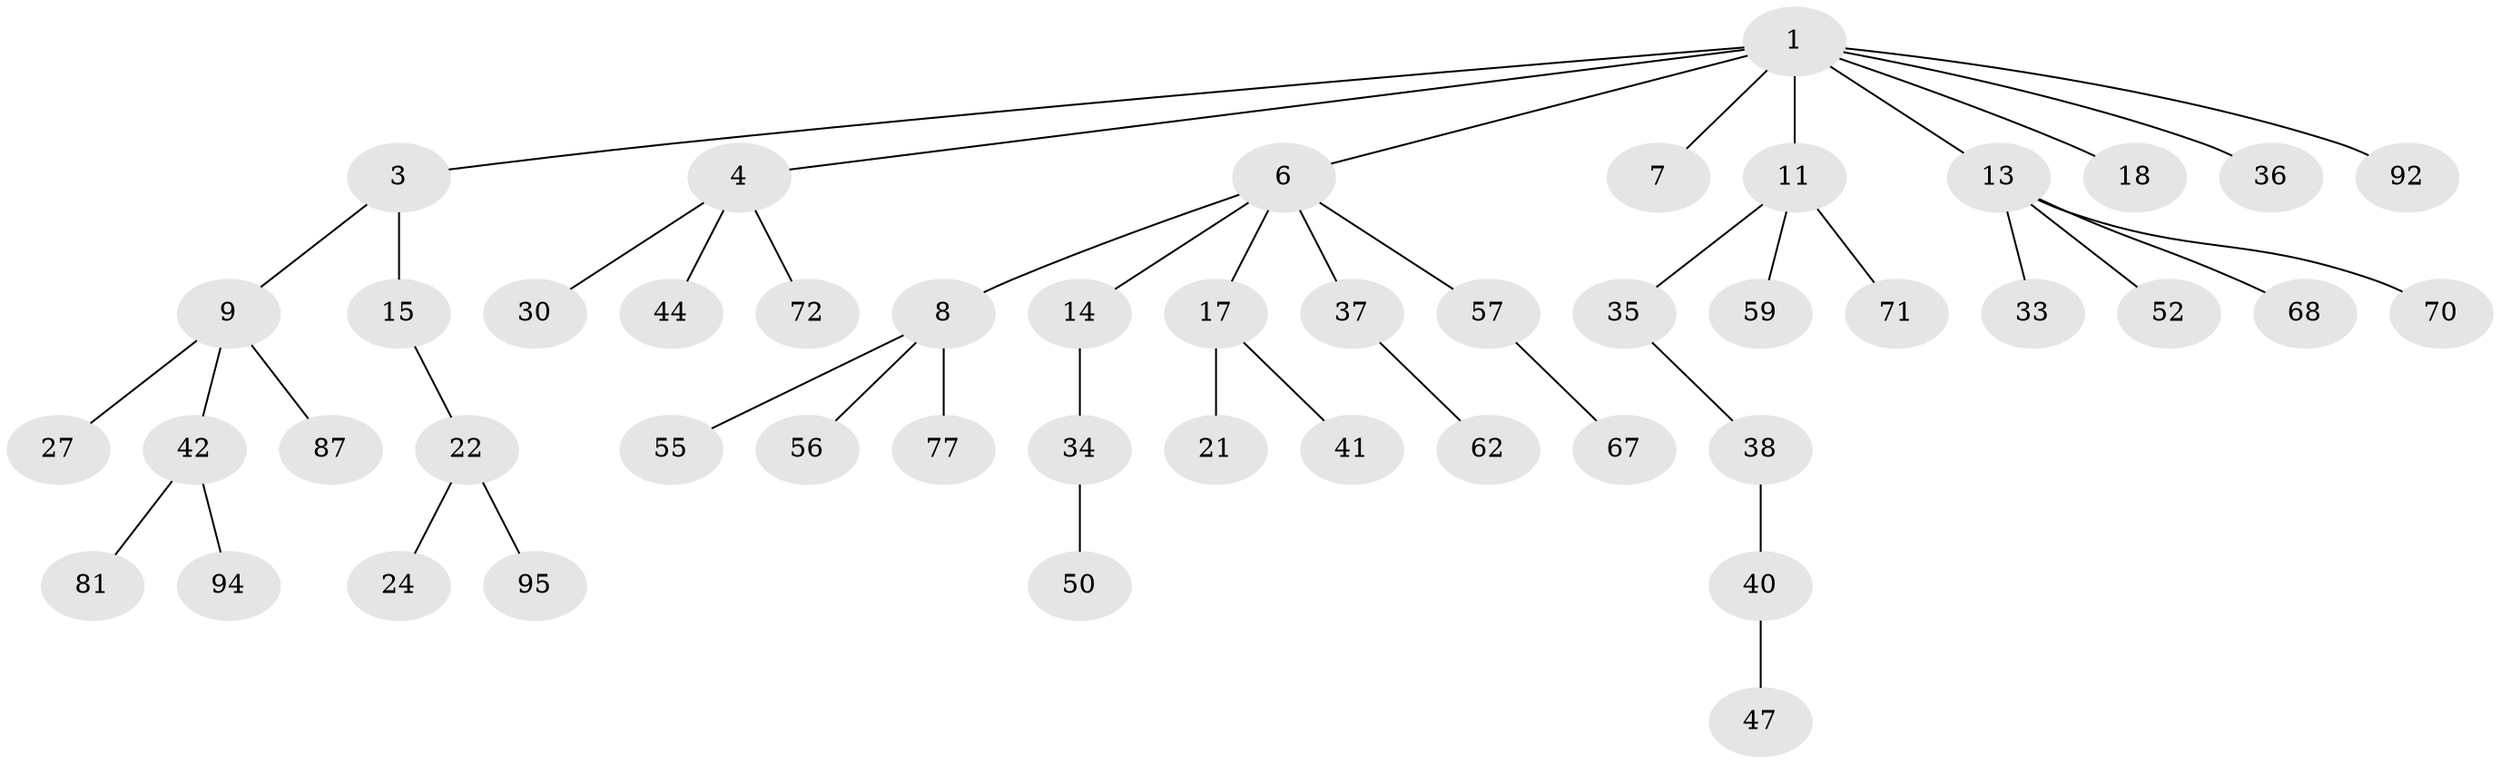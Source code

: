 // original degree distribution, {7: 0.010526315789473684, 4: 0.07368421052631578, 3: 0.06315789473684211, 2: 0.29473684210526313, 6: 0.021052631578947368, 5: 0.042105263157894736, 1: 0.49473684210526314}
// Generated by graph-tools (version 1.1) at 2025/15/03/09/25 04:15:21]
// undirected, 47 vertices, 46 edges
graph export_dot {
graph [start="1"]
  node [color=gray90,style=filled];
  1 [super="+2+10"];
  3 [super="+5"];
  4 [super="+61"];
  6;
  7 [super="+25"];
  8 [super="+26"];
  9;
  11 [super="+53+12+32"];
  13 [super="+60+28+49"];
  14 [super="+16+58+23"];
  15 [super="+91+19"];
  17 [super="+20"];
  18 [super="+85+39+54+45"];
  21;
  22 [super="+29"];
  24 [super="+76"];
  27 [super="+73"];
  30;
  33;
  34;
  35;
  36 [super="+88"];
  37;
  38;
  40;
  41;
  42;
  44;
  47;
  50;
  52 [super="+74"];
  55;
  56;
  57 [super="+83+66"];
  59;
  62 [super="+75"];
  67;
  68;
  70;
  71;
  72;
  77;
  81;
  87;
  92;
  94;
  95;
  1 -- 3;
  1 -- 4;
  1 -- 6;
  1 -- 13;
  1 -- 36;
  1 -- 18;
  1 -- 92;
  1 -- 7;
  1 -- 11;
  3 -- 15;
  3 -- 9;
  4 -- 30;
  4 -- 44;
  4 -- 72;
  6 -- 8;
  6 -- 14;
  6 -- 17;
  6 -- 37;
  6 -- 57;
  8 -- 56;
  8 -- 77;
  8 -- 55;
  9 -- 27;
  9 -- 42;
  9 -- 87;
  11 -- 59;
  11 -- 35;
  11 -- 71;
  13 -- 33;
  13 -- 70;
  13 -- 68;
  13 -- 52;
  14 -- 34;
  15 -- 22;
  17 -- 21;
  17 -- 41;
  22 -- 24;
  22 -- 95;
  34 -- 50;
  35 -- 38;
  37 -- 62;
  38 -- 40;
  40 -- 47;
  42 -- 81;
  42 -- 94;
  57 -- 67;
}
